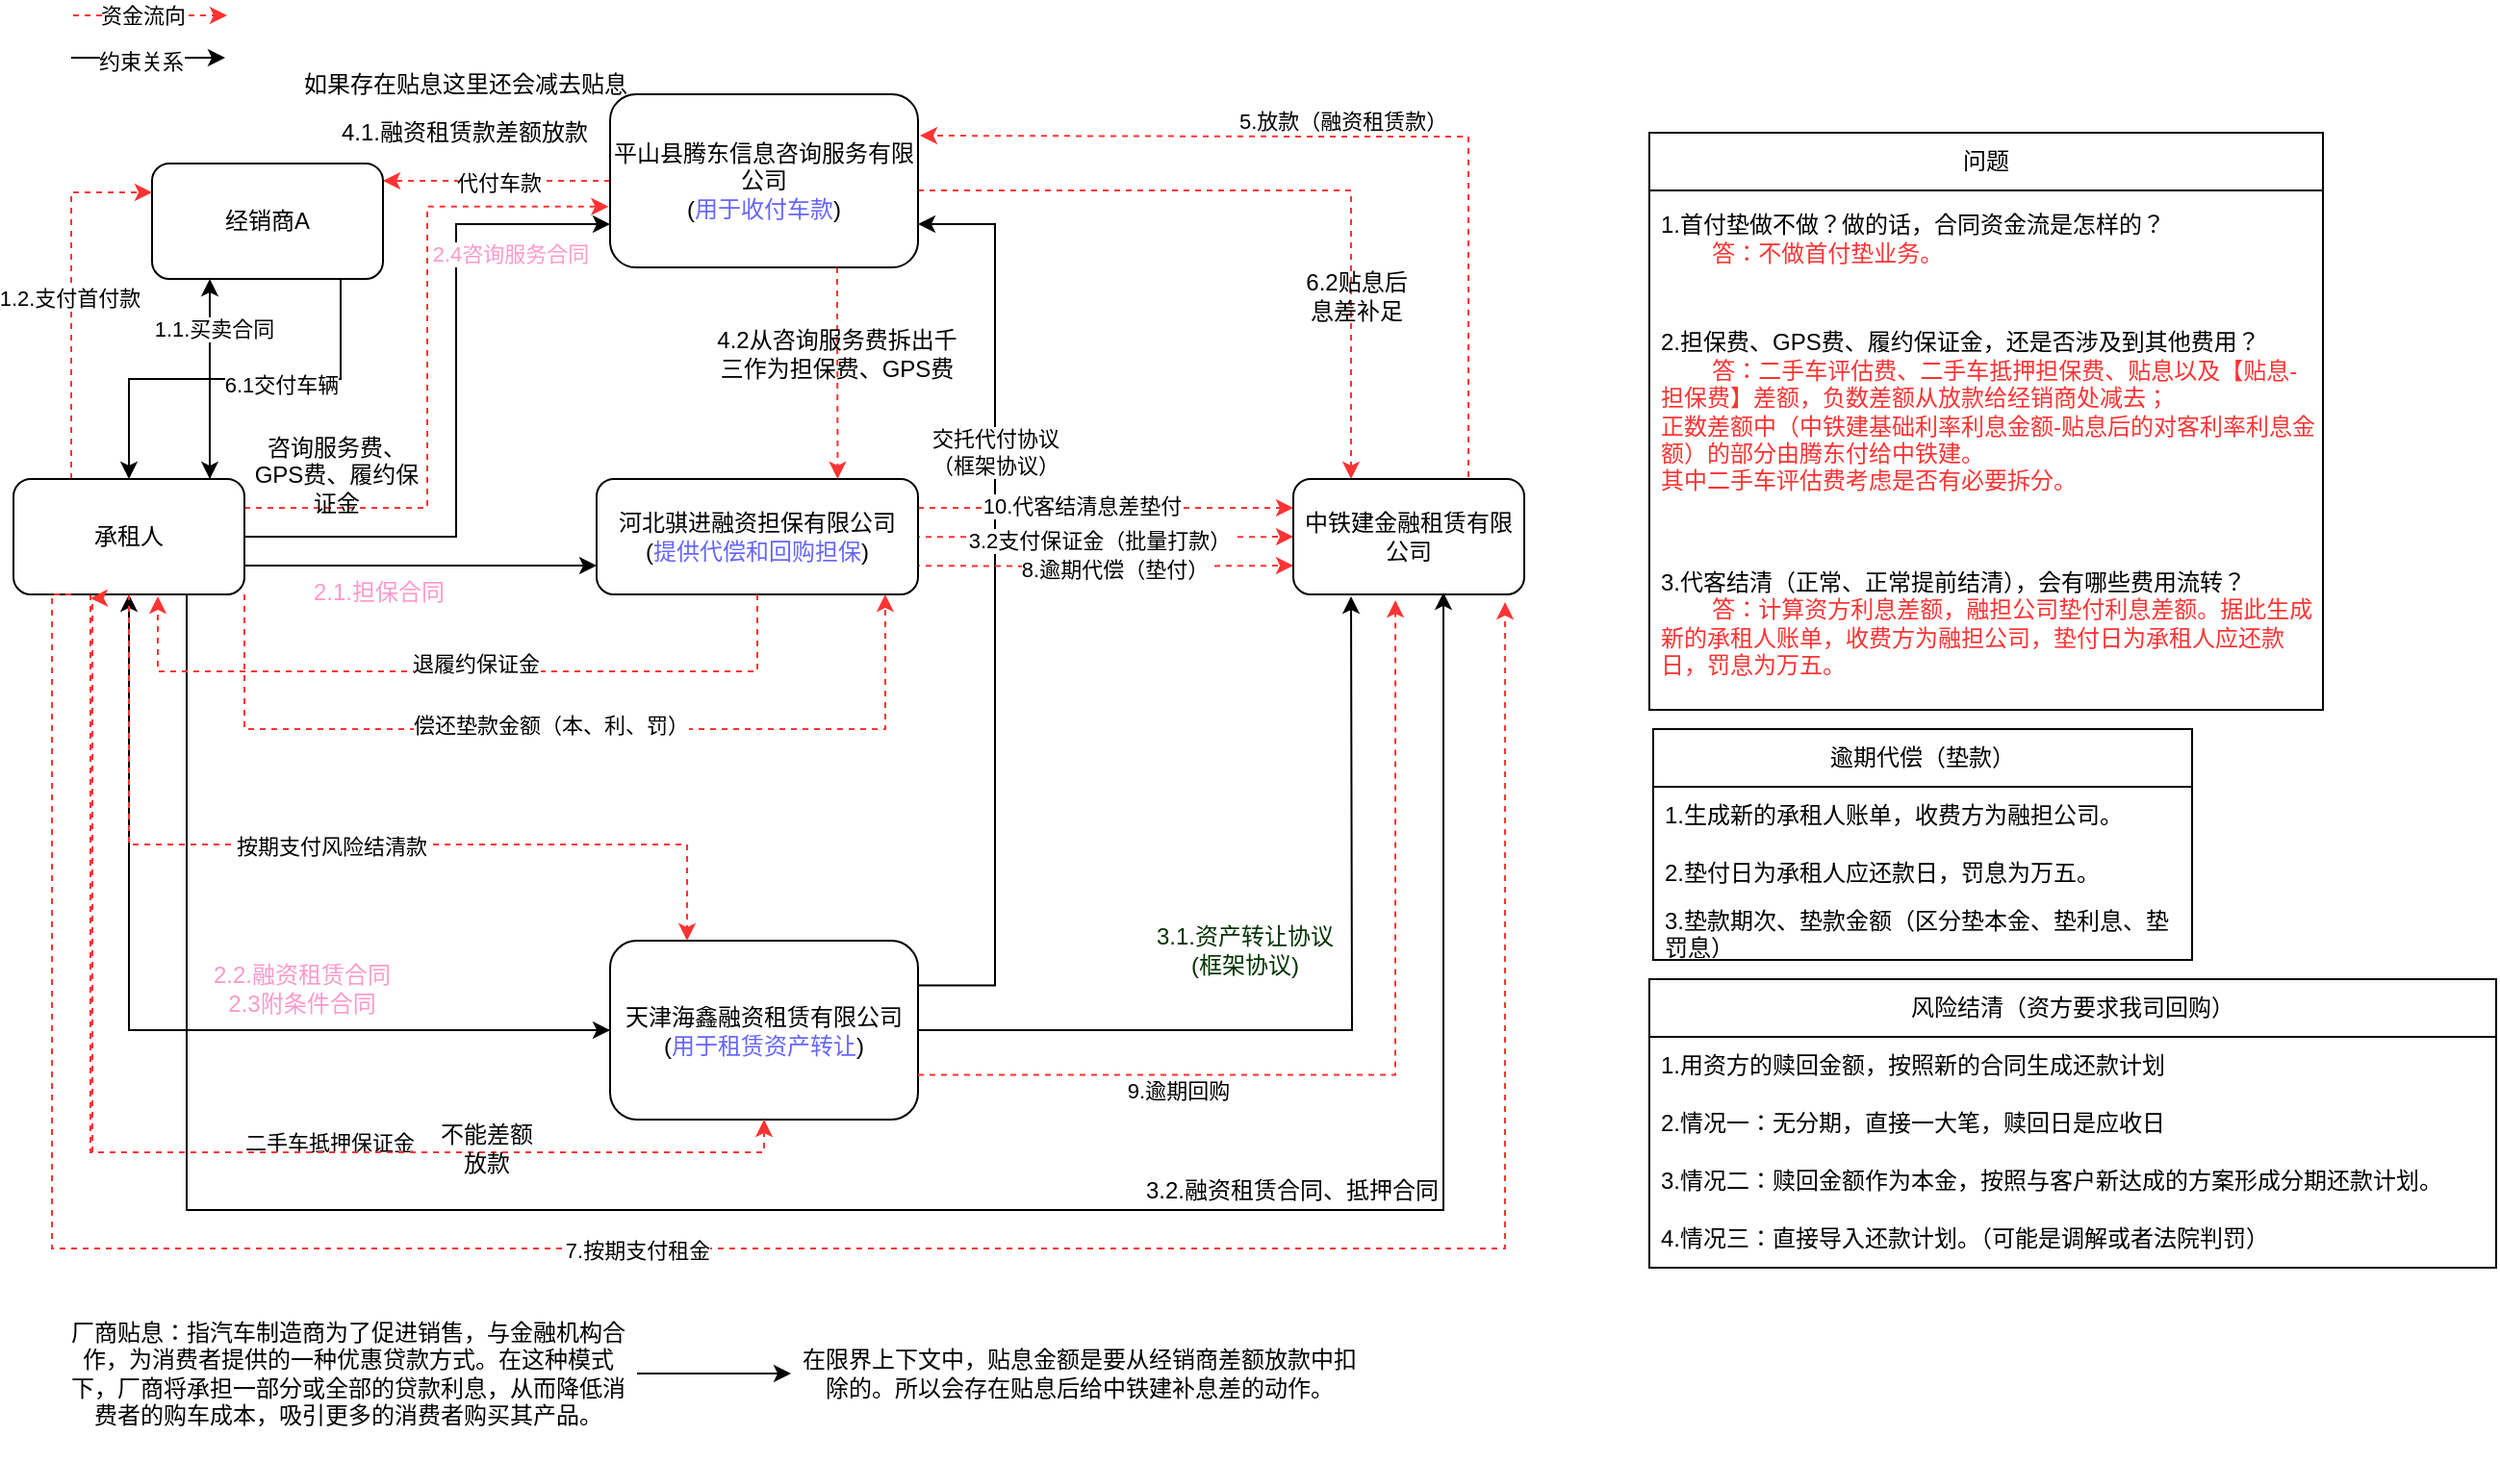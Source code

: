 <mxfile version="24.8.6">
  <diagram name="Page-1" id="fRfgBuuNZVQ_U8t8CYqR">
    <mxGraphModel dx="1154" dy="514" grid="1" gridSize="10" guides="1" tooltips="1" connect="1" arrows="1" fold="1" page="1" pageScale="1" pageWidth="850" pageHeight="1100" math="0" shadow="0">
      <root>
        <mxCell id="0" />
        <mxCell id="1" parent="0" />
        <mxCell id="B6epGFHpPmpgxB0K8m7q-38" style="edgeStyle=orthogonalEdgeStyle;rounded=0;orthogonalLoop=1;jettySize=auto;html=1;entryX=1;entryY=0.5;entryDx=0;entryDy=0;dashed=1;strokeColor=#FF3333;" parent="1" source="B6epGFHpPmpgxB0K8m7q-1" edge="1">
          <mxGeometry relative="1" as="geometry">
            <mxPoint x="202" y="105" as="targetPoint" />
          </mxGeometry>
        </mxCell>
        <mxCell id="B6epGFHpPmpgxB0K8m7q-39" value="代付车款" style="edgeLabel;html=1;align=center;verticalAlign=middle;resizable=0;points=[];" parent="B6epGFHpPmpgxB0K8m7q-38" vertex="1" connectable="0">
          <mxGeometry x="-0.023" y="1" relative="1" as="geometry">
            <mxPoint as="offset" />
          </mxGeometry>
        </mxCell>
        <mxCell id="B6epGFHpPmpgxB0K8m7q-73" style="edgeStyle=orthogonalEdgeStyle;rounded=0;orthogonalLoop=1;jettySize=auto;html=1;entryX=0.75;entryY=0;entryDx=0;entryDy=0;dashed=1;strokeColor=#FF3333;" parent="1" source="B6epGFHpPmpgxB0K8m7q-1" target="B6epGFHpPmpgxB0K8m7q-4" edge="1">
          <mxGeometry relative="1" as="geometry">
            <Array as="points">
              <mxPoint x="438" y="170" />
              <mxPoint x="438" y="170" />
            </Array>
          </mxGeometry>
        </mxCell>
        <mxCell id="DkJ1n5NsbMBghb1MMW-h-9" style="edgeStyle=orthogonalEdgeStyle;rounded=0;orthogonalLoop=1;jettySize=auto;html=1;entryX=0.25;entryY=0;entryDx=0;entryDy=0;fontColor=#FF3333;dashed=1;strokeColor=#FF3333;" parent="1" source="B6epGFHpPmpgxB0K8m7q-1" target="B6epGFHpPmpgxB0K8m7q-11" edge="1">
          <mxGeometry relative="1" as="geometry">
            <Array as="points">
              <mxPoint x="705" y="110" />
            </Array>
          </mxGeometry>
        </mxCell>
        <mxCell id="B6epGFHpPmpgxB0K8m7q-1" value="平山县腾东信息咨询服务有限公司&lt;div&gt;(&lt;font color=&quot;#6666ff&quot;&gt;用于收付车款&lt;/font&gt;)&lt;/div&gt;" style="rounded=1;whiteSpace=wrap;html=1;" parent="1" vertex="1">
          <mxGeometry x="320" y="60" width="160" height="90" as="geometry" />
        </mxCell>
        <mxCell id="B6epGFHpPmpgxB0K8m7q-15" style="edgeStyle=orthogonalEdgeStyle;rounded=0;orthogonalLoop=1;jettySize=auto;html=1;entryX=0.5;entryY=1;entryDx=0;entryDy=0;exitX=0;exitY=0.5;exitDx=0;exitDy=0;" parent="1" source="B6epGFHpPmpgxB0K8m7q-2" target="B6epGFHpPmpgxB0K8m7q-10" edge="1">
          <mxGeometry relative="1" as="geometry">
            <Array as="points">
              <mxPoint x="70" y="547" />
            </Array>
          </mxGeometry>
        </mxCell>
        <mxCell id="B6epGFHpPmpgxB0K8m7q-29" style="edgeStyle=orthogonalEdgeStyle;rounded=0;orthogonalLoop=1;jettySize=auto;html=1;entryX=0.25;entryY=1;entryDx=0;entryDy=0;exitX=1;exitY=0.5;exitDx=0;exitDy=0;" parent="1" source="B6epGFHpPmpgxB0K8m7q-2" edge="1">
          <mxGeometry relative="1" as="geometry">
            <mxPoint x="527" y="407" as="sourcePoint" />
            <mxPoint x="705" y="321" as="targetPoint" />
          </mxGeometry>
        </mxCell>
        <mxCell id="B6epGFHpPmpgxB0K8m7q-48" style="edgeStyle=orthogonalEdgeStyle;rounded=0;orthogonalLoop=1;jettySize=auto;html=1;entryX=1;entryY=0.75;entryDx=0;entryDy=0;exitX=1;exitY=0.25;exitDx=0;exitDy=0;" parent="1" source="B6epGFHpPmpgxB0K8m7q-2" target="B6epGFHpPmpgxB0K8m7q-1" edge="1">
          <mxGeometry relative="1" as="geometry">
            <mxPoint x="471" y="386" as="sourcePoint" />
            <mxPoint x="480" y="106" as="targetPoint" />
            <Array as="points">
              <mxPoint x="520" y="523" />
              <mxPoint x="520" y="128" />
            </Array>
          </mxGeometry>
        </mxCell>
        <mxCell id="B6epGFHpPmpgxB0K8m7q-49" value="交托代付协议&lt;div&gt;（框架协议）&lt;/div&gt;" style="edgeLabel;html=1;align=center;verticalAlign=middle;resizable=0;points=[];" parent="B6epGFHpPmpgxB0K8m7q-48" vertex="1" connectable="0">
          <mxGeometry x="0.336" y="-1" relative="1" as="geometry">
            <mxPoint x="-1" as="offset" />
          </mxGeometry>
        </mxCell>
        <mxCell id="B6epGFHpPmpgxB0K8m7q-2" value="天津海鑫融资租赁有限公司&lt;div&gt;(&lt;font color=&quot;#6666ff&quot;&gt;用于租赁资产转让&lt;/font&gt;)&lt;/div&gt;" style="rounded=1;whiteSpace=wrap;html=1;" parent="1" vertex="1">
          <mxGeometry x="320" y="500" width="160" height="93" as="geometry" />
        </mxCell>
        <mxCell id="B6epGFHpPmpgxB0K8m7q-32" style="edgeStyle=orthogonalEdgeStyle;rounded=0;orthogonalLoop=1;jettySize=auto;html=1;entryX=0;entryY=0.5;entryDx=0;entryDy=0;dashed=1;strokeColor=#FF3333;" parent="1" target="B6epGFHpPmpgxB0K8m7q-11" edge="1">
          <mxGeometry relative="1" as="geometry">
            <mxPoint x="466" y="290" as="sourcePoint" />
          </mxGeometry>
        </mxCell>
        <mxCell id="B6epGFHpPmpgxB0K8m7q-35" value="3.2支付保证金（批量打款）" style="edgeLabel;html=1;align=center;verticalAlign=middle;resizable=0;points=[];" parent="B6epGFHpPmpgxB0K8m7q-32" vertex="1" connectable="0">
          <mxGeometry x="-0.084" y="-1" relative="1" as="geometry">
            <mxPoint x="12" as="offset" />
          </mxGeometry>
        </mxCell>
        <mxCell id="B6epGFHpPmpgxB0K8m7q-50" style="edgeStyle=orthogonalEdgeStyle;rounded=0;orthogonalLoop=1;jettySize=auto;html=1;exitX=1;exitY=0.75;exitDx=0;exitDy=0;entryX=0;entryY=0.75;entryDx=0;entryDy=0;dashed=1;strokeColor=#FF3333;" parent="1" target="B6epGFHpPmpgxB0K8m7q-11" edge="1">
          <mxGeometry relative="1" as="geometry">
            <mxPoint x="466" y="305" as="sourcePoint" />
          </mxGeometry>
        </mxCell>
        <mxCell id="B6epGFHpPmpgxB0K8m7q-51" value="8.逾期代偿（垫付）" style="edgeLabel;html=1;align=center;verticalAlign=middle;resizable=0;points=[];" parent="B6epGFHpPmpgxB0K8m7q-50" vertex="1" connectable="0">
          <mxGeometry x="-0.645" y="2" relative="1" as="geometry">
            <mxPoint x="79" y="4" as="offset" />
          </mxGeometry>
        </mxCell>
        <mxCell id="B6epGFHpPmpgxB0K8m7q-74" style="edgeStyle=orthogonalEdgeStyle;rounded=0;orthogonalLoop=1;jettySize=auto;html=1;entryX=0;entryY=0.25;entryDx=0;entryDy=0;dashed=1;strokeColor=#FF3333;" parent="1" source="B6epGFHpPmpgxB0K8m7q-4" target="B6epGFHpPmpgxB0K8m7q-11" edge="1">
          <mxGeometry relative="1" as="geometry">
            <Array as="points">
              <mxPoint x="520" y="275" />
              <mxPoint x="520" y="275" />
            </Array>
          </mxGeometry>
        </mxCell>
        <mxCell id="B6epGFHpPmpgxB0K8m7q-75" value="10.代客结清息差垫付" style="edgeLabel;html=1;align=center;verticalAlign=middle;resizable=0;points=[];" parent="B6epGFHpPmpgxB0K8m7q-74" vertex="1" connectable="0">
          <mxGeometry x="-0.128" y="1" relative="1" as="geometry">
            <mxPoint as="offset" />
          </mxGeometry>
        </mxCell>
        <mxCell id="B6epGFHpPmpgxB0K8m7q-4" value="河北骐进融资担保有限公司&lt;div&gt;(&lt;font color=&quot;#6666ff&quot;&gt;提供代偿和回购担保&lt;/font&gt;)&lt;/div&gt;" style="rounded=1;whiteSpace=wrap;html=1;" parent="1" vertex="1">
          <mxGeometry x="313" y="260" width="167" height="60" as="geometry" />
        </mxCell>
        <mxCell id="B6epGFHpPmpgxB0K8m7q-17" style="edgeStyle=orthogonalEdgeStyle;rounded=0;orthogonalLoop=1;jettySize=auto;html=1;entryX=0.5;entryY=0;entryDx=0;entryDy=0;" parent="1" source="B6epGFHpPmpgxB0K8m7q-6" target="B6epGFHpPmpgxB0K8m7q-10" edge="1">
          <mxGeometry relative="1" as="geometry">
            <Array as="points">
              <mxPoint x="180" y="208" />
              <mxPoint x="70" y="208" />
            </Array>
          </mxGeometry>
        </mxCell>
        <mxCell id="B6epGFHpPmpgxB0K8m7q-18" value="6.1交付车辆" style="edgeLabel;html=1;align=center;verticalAlign=middle;resizable=0;points=[];" parent="B6epGFHpPmpgxB0K8m7q-17" vertex="1" connectable="0">
          <mxGeometry x="-0.225" y="3" relative="1" as="geometry">
            <mxPoint as="offset" />
          </mxGeometry>
        </mxCell>
        <mxCell id="B6epGFHpPmpgxB0K8m7q-6" value="经销商A" style="rounded=1;whiteSpace=wrap;html=1;" parent="1" vertex="1">
          <mxGeometry x="82" y="96" width="120" height="60" as="geometry" />
        </mxCell>
        <mxCell id="B6epGFHpPmpgxB0K8m7q-13" style="edgeStyle=orthogonalEdgeStyle;rounded=0;orthogonalLoop=1;jettySize=auto;html=1;exitX=0.5;exitY=1;exitDx=0;exitDy=0;entryX=0;entryY=0.5;entryDx=0;entryDy=0;" parent="1" target="B6epGFHpPmpgxB0K8m7q-2" edge="1">
          <mxGeometry relative="1" as="geometry">
            <mxPoint x="70" y="321" as="sourcePoint" />
            <mxPoint x="320" y="470" as="targetPoint" />
            <Array as="points">
              <mxPoint x="70" y="547" />
            </Array>
          </mxGeometry>
        </mxCell>
        <mxCell id="B6epGFHpPmpgxB0K8m7q-56" style="edgeStyle=orthogonalEdgeStyle;rounded=0;orthogonalLoop=1;jettySize=auto;html=1;dashed=1;strokeColor=#FF3333;exitX=1;exitY=0.25;exitDx=0;exitDy=0;entryX=-0.005;entryY=0.649;entryDx=0;entryDy=0;entryPerimeter=0;" parent="1" source="B6epGFHpPmpgxB0K8m7q-10" edge="1" target="B6epGFHpPmpgxB0K8m7q-1">
          <mxGeometry relative="1" as="geometry">
            <mxPoint x="181" y="278" as="sourcePoint" />
            <mxPoint x="311" y="278" as="targetPoint" />
          </mxGeometry>
        </mxCell>
        <mxCell id="B6epGFHpPmpgxB0K8m7q-62" style="edgeStyle=orthogonalEdgeStyle;rounded=0;orthogonalLoop=1;jettySize=auto;html=1;exitX=0.25;exitY=0;exitDx=0;exitDy=0;entryX=0;entryY=0.25;entryDx=0;entryDy=0;dashed=1;strokeColor=#FF3333;" parent="1" source="B6epGFHpPmpgxB0K8m7q-10" target="B6epGFHpPmpgxB0K8m7q-6" edge="1">
          <mxGeometry relative="1" as="geometry" />
        </mxCell>
        <mxCell id="B6epGFHpPmpgxB0K8m7q-63" value="1.2.支付首付款" style="edgeLabel;html=1;align=center;verticalAlign=middle;resizable=0;points=[];" parent="B6epGFHpPmpgxB0K8m7q-62" vertex="1" connectable="0">
          <mxGeometry x="-0.016" y="1" relative="1" as="geometry">
            <mxPoint as="offset" />
          </mxGeometry>
        </mxCell>
        <mxCell id="B6epGFHpPmpgxB0K8m7q-66" style="edgeStyle=orthogonalEdgeStyle;rounded=0;orthogonalLoop=1;jettySize=auto;html=1;entryX=0.25;entryY=1;entryDx=0;entryDy=0;" parent="1" source="B6epGFHpPmpgxB0K8m7q-10" target="B6epGFHpPmpgxB0K8m7q-6" edge="1">
          <mxGeometry relative="1" as="geometry">
            <Array as="points">
              <mxPoint x="112" y="250" />
              <mxPoint x="112" y="250" />
            </Array>
          </mxGeometry>
        </mxCell>
        <mxCell id="B6epGFHpPmpgxB0K8m7q-71" style="edgeStyle=orthogonalEdgeStyle;rounded=0;orthogonalLoop=1;jettySize=auto;html=1;entryX=0;entryY=0.75;entryDx=0;entryDy=0;" parent="1" source="B6epGFHpPmpgxB0K8m7q-10" target="B6epGFHpPmpgxB0K8m7q-4" edge="1">
          <mxGeometry relative="1" as="geometry">
            <Array as="points">
              <mxPoint x="170" y="305" />
              <mxPoint x="170" y="305" />
            </Array>
          </mxGeometry>
        </mxCell>
        <mxCell id="B6epGFHpPmpgxB0K8m7q-79" style="edgeStyle=orthogonalEdgeStyle;rounded=0;orthogonalLoop=1;jettySize=auto;html=1;entryX=0.5;entryY=1;entryDx=0;entryDy=0;dashed=1;strokeColor=#FF3333;" parent="1" source="B6epGFHpPmpgxB0K8m7q-10" target="B6epGFHpPmpgxB0K8m7q-2" edge="1">
          <mxGeometry relative="1" as="geometry">
            <Array as="points">
              <mxPoint x="50" y="610" />
              <mxPoint x="400" y="610" />
            </Array>
          </mxGeometry>
        </mxCell>
        <mxCell id="B6epGFHpPmpgxB0K8m7q-80" value="二手车抵押保证金" style="edgeLabel;html=1;align=center;verticalAlign=middle;resizable=0;points=[];" parent="B6epGFHpPmpgxB0K8m7q-79" vertex="1" connectable="0">
          <mxGeometry x="-0.134" y="-1" relative="1" as="geometry">
            <mxPoint x="125" as="offset" />
          </mxGeometry>
        </mxCell>
        <mxCell id="B6epGFHpPmpgxB0K8m7q-96" style="edgeStyle=orthogonalEdgeStyle;rounded=0;orthogonalLoop=1;jettySize=auto;html=1;entryX=0.25;entryY=0;entryDx=0;entryDy=0;dashed=1;strokeColor=#FF3333;" parent="1" source="B6epGFHpPmpgxB0K8m7q-10" target="B6epGFHpPmpgxB0K8m7q-2" edge="1">
          <mxGeometry relative="1" as="geometry">
            <Array as="points">
              <mxPoint x="70" y="450" />
              <mxPoint x="360" y="450" />
            </Array>
          </mxGeometry>
        </mxCell>
        <mxCell id="B6epGFHpPmpgxB0K8m7q-97" value="按期支付风险结清款" style="edgeLabel;html=1;align=center;verticalAlign=middle;resizable=0;points=[];" parent="B6epGFHpPmpgxB0K8m7q-96" vertex="1" connectable="0">
          <mxGeometry y="-1" relative="1" as="geometry">
            <mxPoint as="offset" />
          </mxGeometry>
        </mxCell>
        <mxCell id="LreA1fDC0akW6fP3GfaB-1" style="edgeStyle=orthogonalEdgeStyle;rounded=0;orthogonalLoop=1;jettySize=auto;html=1;entryX=0;entryY=0.75;entryDx=0;entryDy=0;" edge="1" parent="1" source="B6epGFHpPmpgxB0K8m7q-10" target="B6epGFHpPmpgxB0K8m7q-1">
          <mxGeometry relative="1" as="geometry">
            <Array as="points">
              <mxPoint x="240" y="290" />
              <mxPoint x="240" y="128" />
            </Array>
          </mxGeometry>
        </mxCell>
        <mxCell id="LreA1fDC0akW6fP3GfaB-2" value="&lt;font color=&quot;#ff99cc&quot;&gt;2.4咨询服务合同&lt;/font&gt;" style="edgeLabel;html=1;align=center;verticalAlign=middle;resizable=0;points=[];" vertex="1" connectable="0" parent="LreA1fDC0akW6fP3GfaB-1">
          <mxGeometry x="0.273" y="1" relative="1" as="geometry">
            <mxPoint x="29" y="-33" as="offset" />
          </mxGeometry>
        </mxCell>
        <mxCell id="B6epGFHpPmpgxB0K8m7q-10" value="承租人" style="rounded=1;whiteSpace=wrap;html=1;" parent="1" vertex="1">
          <mxGeometry x="10" y="260" width="120" height="60" as="geometry" />
        </mxCell>
        <mxCell id="B6epGFHpPmpgxB0K8m7q-52" value="" style="edgeStyle=orthogonalEdgeStyle;rounded=0;orthogonalLoop=1;jettySize=auto;html=1;entryX=1;entryY=0.25;entryDx=0;entryDy=0;dashed=1;strokeColor=#FF3333;exitX=0.75;exitY=0;exitDx=0;exitDy=0;" parent="1" edge="1">
          <mxGeometry x="0.265" y="9" relative="1" as="geometry">
            <mxPoint x="766" y="259" as="sourcePoint" />
            <mxPoint x="481" y="81.5" as="targetPoint" />
            <Array as="points">
              <mxPoint x="766" y="82" />
              <mxPoint x="697" y="82" />
            </Array>
            <mxPoint x="1" as="offset" />
          </mxGeometry>
        </mxCell>
        <mxCell id="B6epGFHpPmpgxB0K8m7q-11" value="中铁建金融租赁有限公司" style="rounded=1;whiteSpace=wrap;html=1;" parent="1" vertex="1">
          <mxGeometry x="675" y="260" width="120" height="60" as="geometry" />
        </mxCell>
        <mxCell id="B6epGFHpPmpgxB0K8m7q-19" value="2.2.融资租赁合同&lt;br&gt;2.3附条件合同" style="text;html=1;align=center;verticalAlign=middle;whiteSpace=wrap;rounded=0;fontColor=#FF99CC;" parent="1" vertex="1">
          <mxGeometry x="100" y="510" width="120" height="30" as="geometry" />
        </mxCell>
        <mxCell id="B6epGFHpPmpgxB0K8m7q-23" style="edgeStyle=orthogonalEdgeStyle;rounded=0;orthogonalLoop=1;jettySize=auto;html=1;entryX=0.65;entryY=0.983;entryDx=0;entryDy=0;entryPerimeter=0;" parent="1" target="B6epGFHpPmpgxB0K8m7q-11" edge="1">
          <mxGeometry relative="1" as="geometry">
            <mxPoint x="100" y="320" as="sourcePoint" />
            <mxPoint x="756" y="330" as="targetPoint" />
            <Array as="points">
              <mxPoint x="100" y="640" />
              <mxPoint x="753" y="640" />
            </Array>
          </mxGeometry>
        </mxCell>
        <mxCell id="B6epGFHpPmpgxB0K8m7q-24" value="3.2.融资租赁合同、抵押合同" style="text;html=1;align=center;verticalAlign=middle;whiteSpace=wrap;rounded=0;" parent="1" vertex="1">
          <mxGeometry x="595" y="610" width="159" height="40" as="geometry" />
        </mxCell>
        <mxCell id="B6epGFHpPmpgxB0K8m7q-27" style="edgeStyle=orthogonalEdgeStyle;rounded=0;orthogonalLoop=1;jettySize=auto;html=1;dashed=1;strokeColor=#FF3333;entryX=0.917;entryY=1.067;entryDx=0;entryDy=0;entryPerimeter=0;exitX=0.25;exitY=1;exitDx=0;exitDy=0;" parent="1" source="B6epGFHpPmpgxB0K8m7q-10" target="B6epGFHpPmpgxB0K8m7q-11" edge="1">
          <mxGeometry relative="1" as="geometry">
            <mxPoint x="30" y="324" as="sourcePoint" />
            <mxPoint x="746" y="340" as="targetPoint" />
            <Array as="points">
              <mxPoint x="30" y="320" />
              <mxPoint x="30" y="660" />
              <mxPoint x="785" y="660" />
            </Array>
          </mxGeometry>
        </mxCell>
        <mxCell id="B6epGFHpPmpgxB0K8m7q-28" value="7.按期支付租金" style="edgeLabel;html=1;align=center;verticalAlign=middle;resizable=0;points=[];" parent="B6epGFHpPmpgxB0K8m7q-27" vertex="1" connectable="0">
          <mxGeometry x="-0.092" y="-1" relative="1" as="geometry">
            <mxPoint as="offset" />
          </mxGeometry>
        </mxCell>
        <mxCell id="B6epGFHpPmpgxB0K8m7q-31" value="&lt;font color=&quot;#003300&quot;&gt;3.1.资产转让协议&lt;/font&gt;&lt;div&gt;&lt;font color=&quot;#003300&quot;&gt;(框架协议)&lt;/font&gt;&lt;/div&gt;" style="text;html=1;align=center;verticalAlign=middle;whiteSpace=wrap;rounded=0;fontColor=#FF99CC;" parent="1" vertex="1">
          <mxGeometry x="595" y="490" width="110" height="30" as="geometry" />
        </mxCell>
        <mxCell id="B6epGFHpPmpgxB0K8m7q-37" value="2.1.担保合同" style="text;html=1;align=center;verticalAlign=middle;whiteSpace=wrap;rounded=0;fontColor=#FF99CC;" parent="1" vertex="1">
          <mxGeometry x="160" y="304" width="80" height="30" as="geometry" />
        </mxCell>
        <mxCell id="B6epGFHpPmpgxB0K8m7q-53" value="4.1.融资租赁款差额放款" style="text;html=1;align=center;verticalAlign=middle;whiteSpace=wrap;rounded=0;" parent="1" vertex="1">
          <mxGeometry x="178" y="65" width="133" height="30" as="geometry" />
        </mxCell>
        <mxCell id="B6epGFHpPmpgxB0K8m7q-57" value="咨询服务费、GPS费、履约保证金" style="text;html=1;align=center;verticalAlign=middle;whiteSpace=wrap;rounded=0;" parent="1" vertex="1">
          <mxGeometry x="129" y="243" width="98" height="30" as="geometry" />
        </mxCell>
        <mxCell id="B6epGFHpPmpgxB0K8m7q-58" value="问题" style="swimlane;fontStyle=0;childLayout=stackLayout;horizontal=1;startSize=30;horizontalStack=0;resizeParent=1;resizeParentMax=0;resizeLast=0;collapsible=1;marginBottom=0;whiteSpace=wrap;html=1;" parent="1" vertex="1">
          <mxGeometry x="860" y="80" width="350" height="300" as="geometry" />
        </mxCell>
        <mxCell id="B6epGFHpPmpgxB0K8m7q-59" value="1.首付垫做不做？做的话，合同资金流是怎样的？&lt;div&gt;&lt;font color=&quot;#ff3333&quot;&gt;&lt;span style=&quot;white-space: pre;&quot;&gt;&#x9;&lt;/span&gt;答：不做首付垫业务。&lt;/font&gt;&lt;/div&gt;" style="text;strokeColor=none;fillColor=none;align=left;verticalAlign=middle;spacingLeft=4;spacingRight=4;overflow=hidden;points=[[0,0.5],[1,0.5]];portConstraint=eastwest;rotatable=0;whiteSpace=wrap;html=1;" parent="B6epGFHpPmpgxB0K8m7q-58" vertex="1">
          <mxGeometry y="30" width="350" height="50" as="geometry" />
        </mxCell>
        <mxCell id="B6epGFHpPmpgxB0K8m7q-60" value="2.&lt;span style=&quot;text-align: center;&quot;&gt;担保费、GPS费、履约保证金，还是否涉及到其他费用？&lt;/span&gt;&lt;div&gt;&lt;span style=&quot;text-align: center;&quot;&gt;&lt;span style=&quot;white-space: pre;&quot;&gt;&#x9;&lt;/span&gt;&lt;font color=&quot;#ff3333&quot;&gt;答：二手车评估费、二手车抵押担保费、贴息以及【贴息-担保费】差额，负数差额从放款给经销商处减去；&lt;/font&gt;&lt;/span&gt;&lt;/div&gt;&lt;div&gt;&lt;span style=&quot;color: rgb(255, 51, 51); text-align: center; background-color: initial;&quot;&gt;正数差额中（中铁建基础利率利息金额-贴息后的对客利率利息金额）的部分由腾东付给中铁建&lt;/span&gt;&lt;span style=&quot;color: rgb(255, 51, 51); text-align: center; background-color: initial;&quot;&gt;。&lt;/span&gt;&lt;/div&gt;&lt;div&gt;&lt;span style=&quot;color: rgb(255, 51, 51); text-align: center; background-color: initial;&quot;&gt;其中二手车评估费考虑是否有必要拆分。&lt;/span&gt;&lt;/div&gt;" style="text;strokeColor=none;fillColor=none;align=left;verticalAlign=middle;spacingLeft=4;spacingRight=4;overflow=hidden;points=[[0,0.5],[1,0.5]];portConstraint=eastwest;rotatable=0;whiteSpace=wrap;html=1;" parent="B6epGFHpPmpgxB0K8m7q-58" vertex="1">
          <mxGeometry y="80" width="350" height="130" as="geometry" />
        </mxCell>
        <mxCell id="B6epGFHpPmpgxB0K8m7q-61" value="3.代客结清（正常、正常提前结清），会有哪些费用流转？&lt;div&gt;&lt;span style=&quot;white-space: pre;&quot;&gt;&#x9;&lt;/span&gt;&lt;font color=&quot;#ff3333&quot;&gt;答：计算资方利息差额，融担公司垫付利息差额。据此生成新的承租人账单，收费方为融担公司，&lt;span style=&quot;background-color: initial;&quot;&gt;垫付日为承租人应还款日，罚息为万五。&lt;/span&gt;&lt;/font&gt;&lt;br&gt;&lt;/div&gt;" style="text;strokeColor=none;fillColor=none;align=left;verticalAlign=middle;spacingLeft=4;spacingRight=4;overflow=hidden;points=[[0,0.5],[1,0.5]];portConstraint=eastwest;rotatable=0;whiteSpace=wrap;html=1;" parent="B6epGFHpPmpgxB0K8m7q-58" vertex="1">
          <mxGeometry y="210" width="350" height="90" as="geometry" />
        </mxCell>
        <mxCell id="B6epGFHpPmpgxB0K8m7q-65" style="edgeStyle=orthogonalEdgeStyle;rounded=0;orthogonalLoop=1;jettySize=auto;html=1;entryX=0.85;entryY=0.067;entryDx=0;entryDy=0;entryPerimeter=0;" parent="1" edge="1">
          <mxGeometry relative="1" as="geometry">
            <mxPoint x="112" y="160" as="sourcePoint" />
            <mxPoint x="112" y="260.02" as="targetPoint" />
          </mxGeometry>
        </mxCell>
        <mxCell id="B6epGFHpPmpgxB0K8m7q-67" value="1.1.买卖合同" style="edgeLabel;html=1;align=center;verticalAlign=middle;resizable=0;points=[];" parent="B6epGFHpPmpgxB0K8m7q-65" vertex="1" connectable="0">
          <mxGeometry x="-0.56" y="2" relative="1" as="geometry">
            <mxPoint as="offset" />
          </mxGeometry>
        </mxCell>
        <mxCell id="B6epGFHpPmpgxB0K8m7q-68" value="4.2从咨询服务费拆出千三作为担保费、GPS费" style="text;html=1;align=center;verticalAlign=middle;whiteSpace=wrap;rounded=0;" parent="1" vertex="1">
          <mxGeometry x="372" y="172" width="132" height="46" as="geometry" />
        </mxCell>
        <mxCell id="B6epGFHpPmpgxB0K8m7q-77" style="edgeStyle=orthogonalEdgeStyle;rounded=0;orthogonalLoop=1;jettySize=auto;html=1;entryX=0.625;entryY=1.017;entryDx=0;entryDy=0;entryPerimeter=0;dashed=1;strokeColor=#FF3333;" parent="1" source="B6epGFHpPmpgxB0K8m7q-4" target="B6epGFHpPmpgxB0K8m7q-10" edge="1">
          <mxGeometry relative="1" as="geometry">
            <Array as="points">
              <mxPoint x="397" y="360" />
              <mxPoint x="85" y="360" />
            </Array>
          </mxGeometry>
        </mxCell>
        <mxCell id="B6epGFHpPmpgxB0K8m7q-78" value="退履约保证金" style="edgeLabel;html=1;align=center;verticalAlign=middle;resizable=0;points=[];" parent="B6epGFHpPmpgxB0K8m7q-77" vertex="1" connectable="0">
          <mxGeometry x="-0.04" y="-4" relative="1" as="geometry">
            <mxPoint x="1" as="offset" />
          </mxGeometry>
        </mxCell>
        <mxCell id="B6epGFHpPmpgxB0K8m7q-82" style="edgeStyle=orthogonalEdgeStyle;rounded=0;orthogonalLoop=1;jettySize=auto;html=1;entryX=0.333;entryY=1.017;entryDx=0;entryDy=0;entryPerimeter=0;exitX=0.5;exitY=1;exitDx=0;exitDy=0;dashed=1;strokeColor=#FF3333;" parent="1" source="B6epGFHpPmpgxB0K8m7q-2" edge="1">
          <mxGeometry relative="1" as="geometry">
            <mxPoint x="49.96" y="322.02" as="targetPoint" />
            <Array as="points">
              <mxPoint x="400" y="610" />
              <mxPoint x="51" y="610" />
            </Array>
          </mxGeometry>
        </mxCell>
        <mxCell id="B6epGFHpPmpgxB0K8m7q-85" value="不能差额放款" style="text;html=1;align=center;verticalAlign=middle;whiteSpace=wrap;rounded=0;" parent="1" vertex="1">
          <mxGeometry x="226" y="593" width="60" height="30" as="geometry" />
        </mxCell>
        <mxCell id="B6epGFHpPmpgxB0K8m7q-90" style="edgeStyle=orthogonalEdgeStyle;rounded=0;orthogonalLoop=1;jettySize=auto;html=1;exitX=1;exitY=1;exitDx=0;exitDy=0;entryX=0.898;entryY=1;entryDx=0;entryDy=0;entryPerimeter=0;dashed=1;strokeColor=#FF3333;" parent="1" source="B6epGFHpPmpgxB0K8m7q-10" target="B6epGFHpPmpgxB0K8m7q-4" edge="1">
          <mxGeometry relative="1" as="geometry">
            <Array as="points">
              <mxPoint x="130" y="390" />
              <mxPoint x="463" y="390" />
            </Array>
          </mxGeometry>
        </mxCell>
        <mxCell id="B6epGFHpPmpgxB0K8m7q-91" value="偿还垫款金额（本、利、罚）" style="edgeLabel;html=1;align=center;verticalAlign=middle;resizable=0;points=[];" parent="B6epGFHpPmpgxB0K8m7q-90" vertex="1" connectable="0">
          <mxGeometry x="-0.032" y="2" relative="1" as="geometry">
            <mxPoint as="offset" />
          </mxGeometry>
        </mxCell>
        <mxCell id="B6epGFHpPmpgxB0K8m7q-92" value="逾期代偿（垫款）" style="swimlane;fontStyle=0;childLayout=stackLayout;horizontal=1;startSize=30;horizontalStack=0;resizeParent=1;resizeParentMax=0;resizeLast=0;collapsible=1;marginBottom=0;whiteSpace=wrap;html=1;" parent="1" vertex="1">
          <mxGeometry x="862" y="390" width="280" height="120" as="geometry" />
        </mxCell>
        <mxCell id="B6epGFHpPmpgxB0K8m7q-93" value="1.生成新的承租人账单，收费方为融担公司。" style="text;strokeColor=none;fillColor=none;align=left;verticalAlign=middle;spacingLeft=4;spacingRight=4;overflow=hidden;points=[[0,0.5],[1,0.5]];portConstraint=eastwest;rotatable=0;whiteSpace=wrap;html=1;" parent="B6epGFHpPmpgxB0K8m7q-92" vertex="1">
          <mxGeometry y="30" width="280" height="30" as="geometry" />
        </mxCell>
        <mxCell id="B6epGFHpPmpgxB0K8m7q-94" value="2.垫付日为承租人应还款日，罚息为万五。" style="text;strokeColor=none;fillColor=none;align=left;verticalAlign=middle;spacingLeft=4;spacingRight=4;overflow=hidden;points=[[0,0.5],[1,0.5]];portConstraint=eastwest;rotatable=0;whiteSpace=wrap;html=1;" parent="B6epGFHpPmpgxB0K8m7q-92" vertex="1">
          <mxGeometry y="60" width="280" height="30" as="geometry" />
        </mxCell>
        <mxCell id="B6epGFHpPmpgxB0K8m7q-95" value="3.垫款期次、垫款金额（区分垫本金、垫利息、垫罚息）" style="text;strokeColor=none;fillColor=none;align=left;verticalAlign=middle;spacingLeft=4;spacingRight=4;overflow=hidden;points=[[0,0.5],[1,0.5]];portConstraint=eastwest;rotatable=0;whiteSpace=wrap;html=1;" parent="B6epGFHpPmpgxB0K8m7q-92" vertex="1">
          <mxGeometry y="90" width="280" height="30" as="geometry" />
        </mxCell>
        <mxCell id="B6epGFHpPmpgxB0K8m7q-98" value="风险结清（资方要求我司回购）" style="swimlane;fontStyle=0;childLayout=stackLayout;horizontal=1;startSize=30;horizontalStack=0;resizeParent=1;resizeParentMax=0;resizeLast=0;collapsible=1;marginBottom=0;whiteSpace=wrap;html=1;" parent="1" vertex="1">
          <mxGeometry x="860" y="520" width="440" height="150" as="geometry" />
        </mxCell>
        <mxCell id="B6epGFHpPmpgxB0K8m7q-99" value="1.用资方的赎回金额，按照新的合同生成还款计划" style="text;strokeColor=none;fillColor=none;align=left;verticalAlign=middle;spacingLeft=4;spacingRight=4;overflow=hidden;points=[[0,0.5],[1,0.5]];portConstraint=eastwest;rotatable=0;whiteSpace=wrap;html=1;" parent="B6epGFHpPmpgxB0K8m7q-98" vertex="1">
          <mxGeometry y="30" width="440" height="30" as="geometry" />
        </mxCell>
        <mxCell id="B6epGFHpPmpgxB0K8m7q-100" value="2.情况一：无分期，直接一大笔，赎回日是应收日" style="text;strokeColor=none;fillColor=none;align=left;verticalAlign=middle;spacingLeft=4;spacingRight=4;overflow=hidden;points=[[0,0.5],[1,0.5]];portConstraint=eastwest;rotatable=0;whiteSpace=wrap;html=1;" parent="B6epGFHpPmpgxB0K8m7q-98" vertex="1">
          <mxGeometry y="60" width="440" height="30" as="geometry" />
        </mxCell>
        <mxCell id="B6epGFHpPmpgxB0K8m7q-101" value="3.情况二：赎回金额作为本金，按照与客户新达成的方案形成分期还款计划。" style="text;strokeColor=none;fillColor=none;align=left;verticalAlign=middle;spacingLeft=4;spacingRight=4;overflow=hidden;points=[[0,0.5],[1,0.5]];portConstraint=eastwest;rotatable=0;whiteSpace=wrap;html=1;" parent="B6epGFHpPmpgxB0K8m7q-98" vertex="1">
          <mxGeometry y="90" width="440" height="30" as="geometry" />
        </mxCell>
        <mxCell id="DkJ1n5NsbMBghb1MMW-h-5" value="4.情况三：直接导入还款计划。（可能是调解或者法院判罚）" style="text;strokeColor=none;fillColor=none;align=left;verticalAlign=middle;spacingLeft=4;spacingRight=4;overflow=hidden;points=[[0,0.5],[1,0.5]];portConstraint=eastwest;rotatable=0;whiteSpace=wrap;html=1;" parent="B6epGFHpPmpgxB0K8m7q-98" vertex="1">
          <mxGeometry y="120" width="440" height="30" as="geometry" />
        </mxCell>
        <mxCell id="DkJ1n5NsbMBghb1MMW-h-1" value="" style="endArrow=classic;html=1;rounded=0;" parent="1" edge="1">
          <mxGeometry width="50" height="50" relative="1" as="geometry">
            <mxPoint x="40" y="41" as="sourcePoint" />
            <mxPoint x="120" y="41" as="targetPoint" />
          </mxGeometry>
        </mxCell>
        <mxCell id="DkJ1n5NsbMBghb1MMW-h-4" value="约束关系" style="edgeLabel;html=1;align=center;verticalAlign=middle;resizable=0;points=[];" parent="DkJ1n5NsbMBghb1MMW-h-1" vertex="1" connectable="0">
          <mxGeometry x="-0.2" y="-2" relative="1" as="geometry">
            <mxPoint x="4" as="offset" />
          </mxGeometry>
        </mxCell>
        <mxCell id="DkJ1n5NsbMBghb1MMW-h-2" value="" style="endArrow=classic;html=1;rounded=0;dashed=1;strokeColor=#FF3333;" parent="1" edge="1">
          <mxGeometry width="50" height="50" relative="1" as="geometry">
            <mxPoint x="41" y="19" as="sourcePoint" />
            <mxPoint x="121" y="19" as="targetPoint" />
          </mxGeometry>
        </mxCell>
        <mxCell id="DkJ1n5NsbMBghb1MMW-h-3" value="资金流向" style="edgeLabel;html=1;align=center;verticalAlign=middle;resizable=0;points=[];" parent="DkJ1n5NsbMBghb1MMW-h-2" vertex="1" connectable="0">
          <mxGeometry x="-0.1" relative="1" as="geometry">
            <mxPoint as="offset" />
          </mxGeometry>
        </mxCell>
        <mxCell id="DkJ1n5NsbMBghb1MMW-h-6" style="edgeStyle=orthogonalEdgeStyle;rounded=0;orthogonalLoop=1;jettySize=auto;html=1;exitX=1;exitY=0.75;exitDx=0;exitDy=0;entryX=0.442;entryY=1.05;entryDx=0;entryDy=0;entryPerimeter=0;dashed=1;strokeColor=#FF3333;" parent="1" source="B6epGFHpPmpgxB0K8m7q-2" target="B6epGFHpPmpgxB0K8m7q-11" edge="1">
          <mxGeometry relative="1" as="geometry" />
        </mxCell>
        <mxCell id="DkJ1n5NsbMBghb1MMW-h-7" value="9.逾期回购" style="edgeLabel;html=1;align=center;verticalAlign=middle;resizable=0;points=[];" parent="1" vertex="1" connectable="0">
          <mxGeometry x="614.8" y="577.774" as="geometry" />
        </mxCell>
        <mxCell id="DkJ1n5NsbMBghb1MMW-h-14" value="" style="edgeStyle=orthogonalEdgeStyle;rounded=0;orthogonalLoop=1;jettySize=auto;html=1;" parent="1" source="DkJ1n5NsbMBghb1MMW-h-8" target="DkJ1n5NsbMBghb1MMW-h-13" edge="1">
          <mxGeometry relative="1" as="geometry" />
        </mxCell>
        <mxCell id="DkJ1n5NsbMBghb1MMW-h-8" value="厂商贴息：指汽车制造商为了促进销售，与金融机构合作，为消费者提供的一种优惠贷款方式。在这种模式下，厂商将承担一部分或全部的贷款利息，从而降低消费者的购车成本，吸引更多的消费者购买其产品。" style="text;html=1;align=center;verticalAlign=middle;whiteSpace=wrap;rounded=0;" parent="1" vertex="1">
          <mxGeometry x="34" y="680" width="300" height="90" as="geometry" />
        </mxCell>
        <mxCell id="DkJ1n5NsbMBghb1MMW-h-10" value="6.2贴息后息差补足" style="text;html=1;align=center;verticalAlign=middle;whiteSpace=wrap;rounded=0;" parent="1" vertex="1">
          <mxGeometry x="678" y="150" width="60" height="30" as="geometry" />
        </mxCell>
        <mxCell id="DkJ1n5NsbMBghb1MMW-h-11" value="&lt;span style=&quot;color: rgb(0, 0, 0); font-family: Helvetica; font-size: 11px; font-style: normal; font-variant-ligatures: normal; font-variant-caps: normal; font-weight: 400; letter-spacing: normal; orphans: 2; text-align: center; text-indent: 0px; text-transform: none; widows: 2; word-spacing: 0px; -webkit-text-stroke-width: 0px; white-space: nowrap; background-color: rgb(255, 255, 255); text-decoration-thickness: initial; text-decoration-style: initial; text-decoration-color: initial; display: inline !important; float: none;&quot;&gt;5.放款（融资租赁款）&lt;/span&gt;" style="text;whiteSpace=wrap;html=1;" parent="1" vertex="1">
          <mxGeometry x="645" y="60" width="140" height="40" as="geometry" />
        </mxCell>
        <mxCell id="DkJ1n5NsbMBghb1MMW-h-12" value="如果存在贴息这里还会减去贴息" style="text;html=1;align=center;verticalAlign=middle;whiteSpace=wrap;rounded=0;" parent="1" vertex="1">
          <mxGeometry x="144.5" y="40" width="200" height="30" as="geometry" />
        </mxCell>
        <mxCell id="DkJ1n5NsbMBghb1MMW-h-13" value="在限界上下文中，贴息金额是要从经销商差额放款中扣除的。所以会存在贴息后给中铁建补息差的动作。" style="text;html=1;align=center;verticalAlign=middle;whiteSpace=wrap;rounded=0;" parent="1" vertex="1">
          <mxGeometry x="414" y="680" width="300" height="90" as="geometry" />
        </mxCell>
      </root>
    </mxGraphModel>
  </diagram>
</mxfile>
